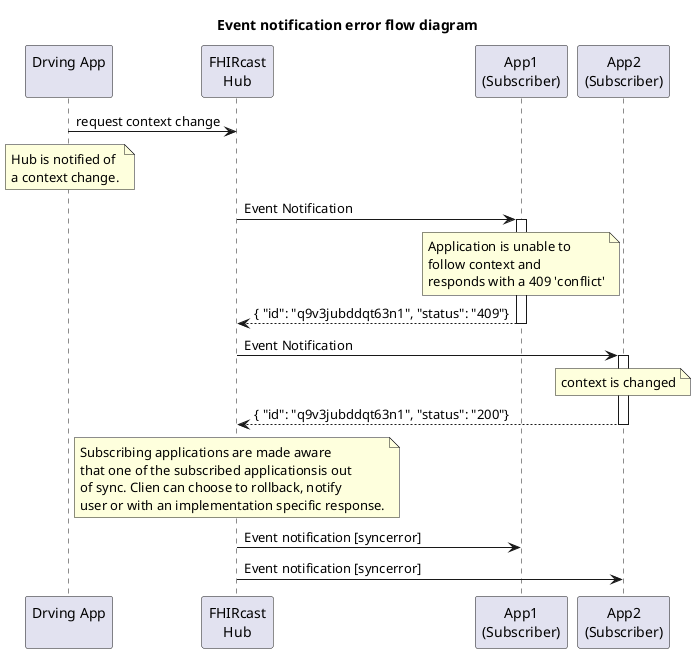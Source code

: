 @startuml
title Event notification error flow diagram

participant "Drving App\n" as Controller
participant "FHIRcast\nHub" as Hub
participant "App1\n(Subscriber)" as Subscriber1
participant "App2\n(Subscriber)" as Subscriber2

Controller -> Hub: request context change

note over Controller
    Hub is notified of 
    a context change.
end note

Hub -> Subscriber1++: Event Notification
note over Subscriber1
     Application is unable to 
     follow context and 
     responds with a 409 'conflict'
end note
Hub <-- Subscriber1--: { "id": "q9v3jubddqt63n1", "status": "409"}

Hub -> Subscriber2++: Event Notification
note over Subscriber2: context is changed
Hub <-- Subscriber2--: { "id": "q9v3jubddqt63n1", "status": "200"}

note over Hub
    Subscribing applications are made aware 
    that one of the subscribed applicationsis out
    of sync. Clien can choose to rollback, notify 
    user or with an implementation specific response.
end note

Hub -> Subscriber1: Event notification [syncerror]
Hub -> Subscriber2: Event notification [syncerror]
@enduml